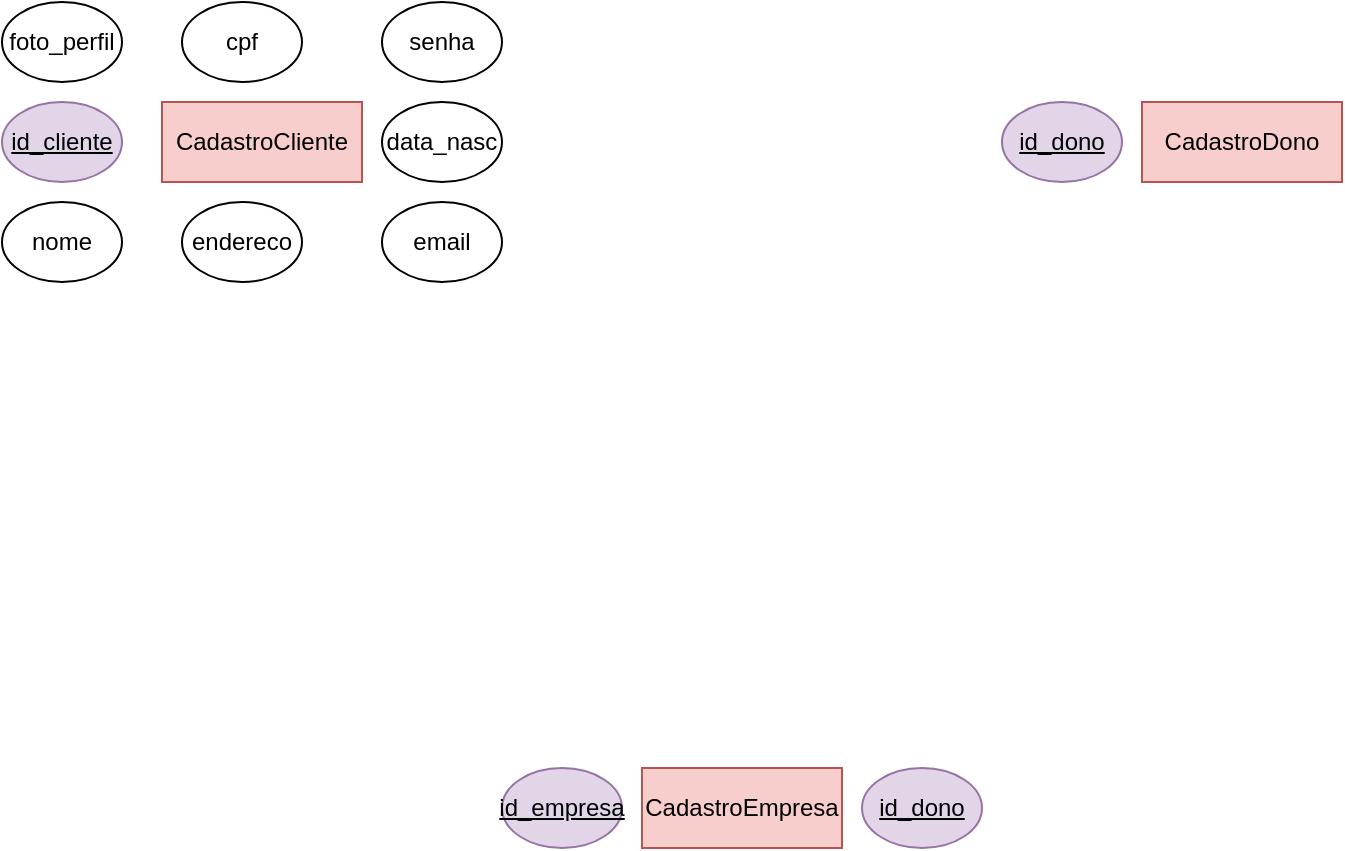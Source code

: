 <mxfile version="15.5.9" type="github">
  <diagram id="ZxPDDsvNtz_uIJZCt8pO" name="Page-1">
    <mxGraphModel dx="920" dy="513" grid="1" gridSize="10" guides="1" tooltips="1" connect="1" arrows="1" fold="1" page="1" pageScale="1" pageWidth="1169" pageHeight="827" math="0" shadow="0">
      <root>
        <mxCell id="0" />
        <mxCell id="1" parent="0" />
        <mxCell id="02b5Ndpt0IL6jJdlj1nD-1" value="CadastroCliente" style="whiteSpace=wrap;html=1;align=center;fillColor=#f8cecc;strokeColor=#b85450;" vertex="1" parent="1">
          <mxGeometry x="100" y="100" width="100" height="40" as="geometry" />
        </mxCell>
        <mxCell id="02b5Ndpt0IL6jJdlj1nD-2" value="CadastroEmpresa" style="whiteSpace=wrap;html=1;align=center;fillColor=#f8cecc;strokeColor=#b85450;" vertex="1" parent="1">
          <mxGeometry x="340" y="433" width="100" height="40" as="geometry" />
        </mxCell>
        <mxCell id="02b5Ndpt0IL6jJdlj1nD-3" value="CadastroDono" style="whiteSpace=wrap;html=1;align=center;fillColor=#f8cecc;strokeColor=#b85450;" vertex="1" parent="1">
          <mxGeometry x="590" y="100" width="100" height="40" as="geometry" />
        </mxCell>
        <mxCell id="02b5Ndpt0IL6jJdlj1nD-6" value="id_cliente" style="ellipse;whiteSpace=wrap;html=1;align=center;fontStyle=4;fillColor=#e1d5e7;strokeColor=#9673a6;" vertex="1" parent="1">
          <mxGeometry x="20" y="100" width="60" height="40" as="geometry" />
        </mxCell>
        <mxCell id="02b5Ndpt0IL6jJdlj1nD-8" value="id_empresa" style="ellipse;whiteSpace=wrap;html=1;align=center;fontStyle=4;fillColor=#e1d5e7;strokeColor=#9673a6;" vertex="1" parent="1">
          <mxGeometry x="270" y="433" width="60" height="40" as="geometry" />
        </mxCell>
        <mxCell id="02b5Ndpt0IL6jJdlj1nD-9" value="id_dono" style="ellipse;whiteSpace=wrap;html=1;align=center;fontStyle=4;fillColor=#e1d5e7;strokeColor=#9673a6;" vertex="1" parent="1">
          <mxGeometry x="450" y="433" width="60" height="40" as="geometry" />
        </mxCell>
        <mxCell id="02b5Ndpt0IL6jJdlj1nD-10" value="id_dono" style="ellipse;whiteSpace=wrap;html=1;align=center;fontStyle=4;fillColor=#e1d5e7;strokeColor=#9673a6;" vertex="1" parent="1">
          <mxGeometry x="520" y="100" width="60" height="40" as="geometry" />
        </mxCell>
        <mxCell id="02b5Ndpt0IL6jJdlj1nD-11" value="nome" style="ellipse;whiteSpace=wrap;html=1;align=center;" vertex="1" parent="1">
          <mxGeometry x="20" y="150" width="60" height="40" as="geometry" />
        </mxCell>
        <mxCell id="02b5Ndpt0IL6jJdlj1nD-12" value="endereco" style="ellipse;whiteSpace=wrap;html=1;align=center;" vertex="1" parent="1">
          <mxGeometry x="110" y="150" width="60" height="40" as="geometry" />
        </mxCell>
        <mxCell id="02b5Ndpt0IL6jJdlj1nD-13" value="email" style="ellipse;whiteSpace=wrap;html=1;align=center;" vertex="1" parent="1">
          <mxGeometry x="210" y="150" width="60" height="40" as="geometry" />
        </mxCell>
        <mxCell id="02b5Ndpt0IL6jJdlj1nD-14" value="data_nasc" style="ellipse;whiteSpace=wrap;html=1;align=center;" vertex="1" parent="1">
          <mxGeometry x="210" y="100" width="60" height="40" as="geometry" />
        </mxCell>
        <mxCell id="02b5Ndpt0IL6jJdlj1nD-15" value="senha" style="ellipse;whiteSpace=wrap;html=1;align=center;" vertex="1" parent="1">
          <mxGeometry x="210" y="50" width="60" height="40" as="geometry" />
        </mxCell>
        <mxCell id="02b5Ndpt0IL6jJdlj1nD-16" value="cpf" style="ellipse;whiteSpace=wrap;html=1;align=center;" vertex="1" parent="1">
          <mxGeometry x="110" y="50" width="60" height="40" as="geometry" />
        </mxCell>
        <mxCell id="02b5Ndpt0IL6jJdlj1nD-17" value="foto_perfil" style="ellipse;whiteSpace=wrap;html=1;align=center;" vertex="1" parent="1">
          <mxGeometry x="20" y="50" width="60" height="40" as="geometry" />
        </mxCell>
      </root>
    </mxGraphModel>
  </diagram>
</mxfile>
